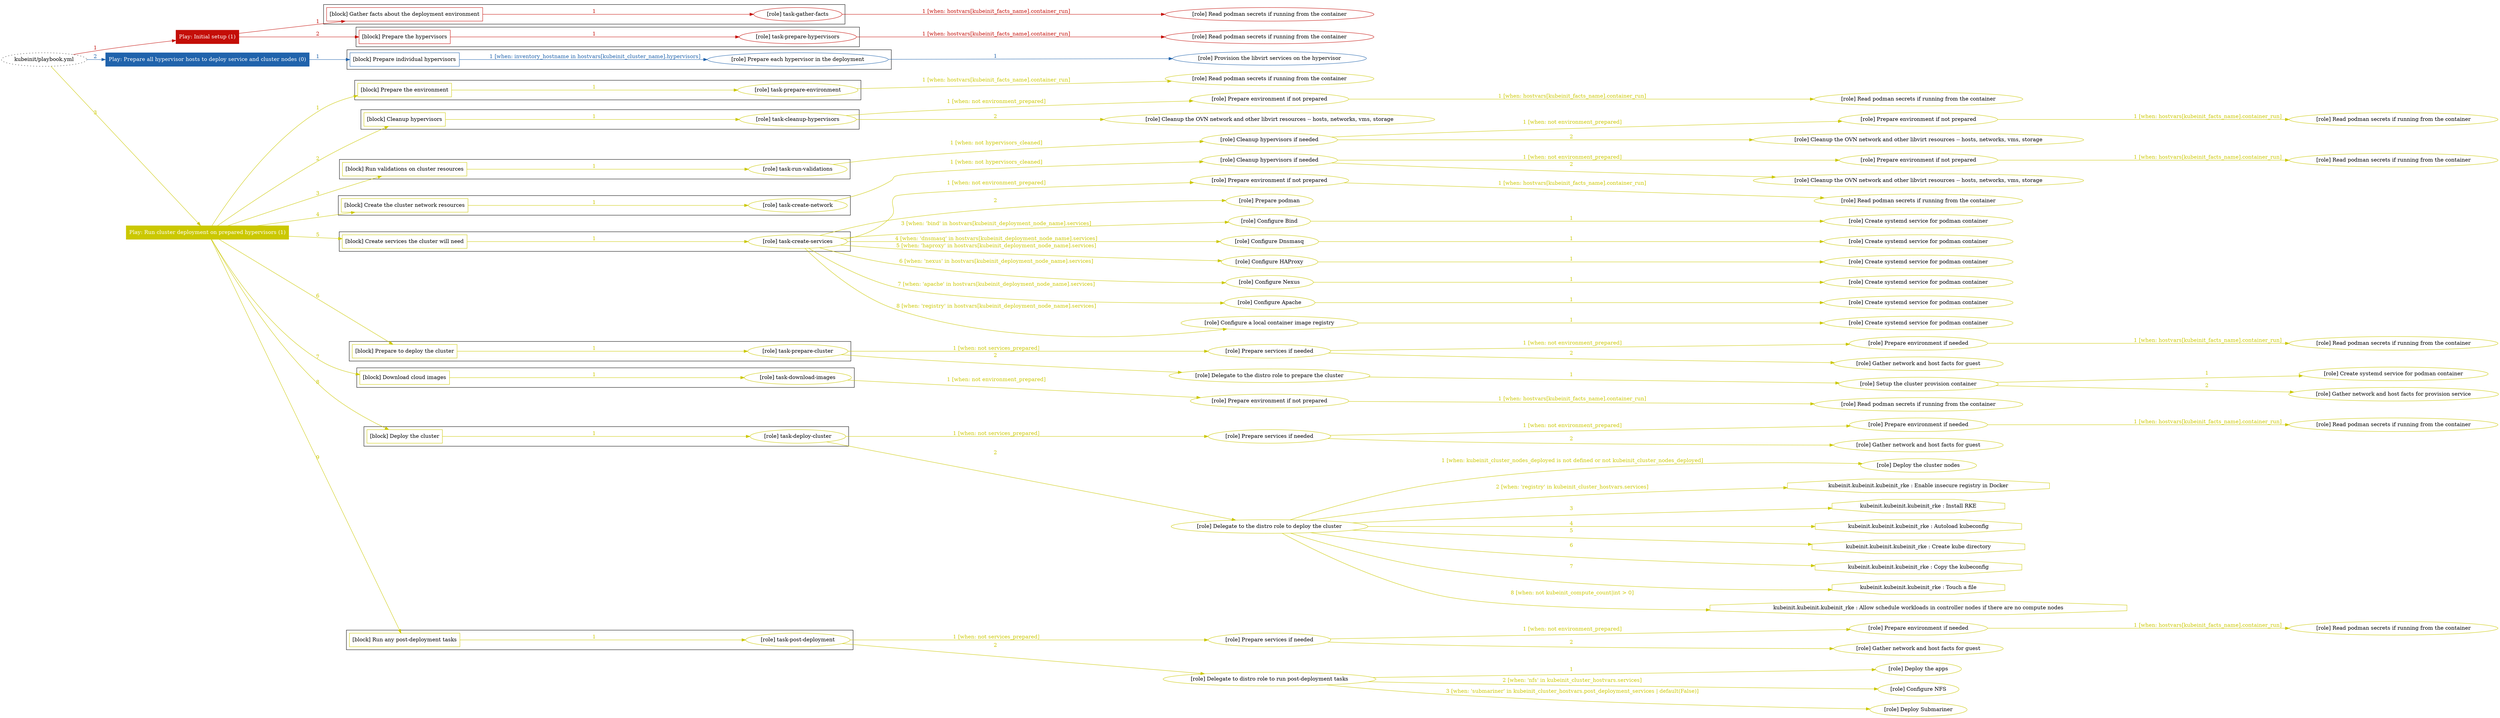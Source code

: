 digraph {
	graph [concentrate=true ordering=in rankdir=LR ratio=fill]
	edge [esep=5 sep=10]
	"kubeinit/playbook.yml" [id=root_node style=dotted]
	play_dae119d9 [label="Play: Initial setup (1)" color="#c40e08" fontcolor="#ffffff" id=play_dae119d9 shape=box style=filled tooltip=localhost]
	"kubeinit/playbook.yml" -> play_dae119d9 [label="1 " color="#c40e08" fontcolor="#c40e08" id=edge_696cf962 labeltooltip="1 " tooltip="1 "]
	subgraph "Read podman secrets if running from the container" {
		role_26080d4c [label="[role] Read podman secrets if running from the container" color="#c40e08" id=role_26080d4c tooltip="Read podman secrets if running from the container"]
	}
	subgraph "task-gather-facts" {
		role_505b031e [label="[role] task-gather-facts" color="#c40e08" id=role_505b031e tooltip="task-gather-facts"]
		role_505b031e -> role_26080d4c [label="1 [when: hostvars[kubeinit_facts_name].container_run]" color="#c40e08" fontcolor="#c40e08" id=edge_8902bbce labeltooltip="1 [when: hostvars[kubeinit_facts_name].container_run]" tooltip="1 [when: hostvars[kubeinit_facts_name].container_run]"]
	}
	subgraph "Read podman secrets if running from the container" {
		role_1ff1a501 [label="[role] Read podman secrets if running from the container" color="#c40e08" id=role_1ff1a501 tooltip="Read podman secrets if running from the container"]
	}
	subgraph "task-prepare-hypervisors" {
		role_65424e0c [label="[role] task-prepare-hypervisors" color="#c40e08" id=role_65424e0c tooltip="task-prepare-hypervisors"]
		role_65424e0c -> role_1ff1a501 [label="1 [when: hostvars[kubeinit_facts_name].container_run]" color="#c40e08" fontcolor="#c40e08" id=edge_8ff7be49 labeltooltip="1 [when: hostvars[kubeinit_facts_name].container_run]" tooltip="1 [when: hostvars[kubeinit_facts_name].container_run]"]
	}
	subgraph "Play: Initial setup (1)" {
		play_dae119d9 -> block_ff80770f [label=1 color="#c40e08" fontcolor="#c40e08" id=edge_6332f3a9 labeltooltip=1 tooltip=1]
		subgraph cluster_block_ff80770f {
			block_ff80770f [label="[block] Gather facts about the deployment environment" color="#c40e08" id=block_ff80770f labeltooltip="Gather facts about the deployment environment" shape=box tooltip="Gather facts about the deployment environment"]
			block_ff80770f -> role_505b031e [label="1 " color="#c40e08" fontcolor="#c40e08" id=edge_57e1c22e labeltooltip="1 " tooltip="1 "]
		}
		play_dae119d9 -> block_31786509 [label=2 color="#c40e08" fontcolor="#c40e08" id=edge_0cca2d61 labeltooltip=2 tooltip=2]
		subgraph cluster_block_31786509 {
			block_31786509 [label="[block] Prepare the hypervisors" color="#c40e08" id=block_31786509 labeltooltip="Prepare the hypervisors" shape=box tooltip="Prepare the hypervisors"]
			block_31786509 -> role_65424e0c [label="1 " color="#c40e08" fontcolor="#c40e08" id=edge_db8f9ed0 labeltooltip="1 " tooltip="1 "]
		}
	}
	play_9e75a329 [label="Play: Prepare all hypervisor hosts to deploy service and cluster nodes (0)" color="#2063ac" fontcolor="#ffffff" id=play_9e75a329 shape=box style=filled tooltip="Play: Prepare all hypervisor hosts to deploy service and cluster nodes (0)"]
	"kubeinit/playbook.yml" -> play_9e75a329 [label="2 " color="#2063ac" fontcolor="#2063ac" id=edge_36bab695 labeltooltip="2 " tooltip="2 "]
	subgraph "Provision the libvirt services on the hypervisor" {
		role_e38eaed2 [label="[role] Provision the libvirt services on the hypervisor" color="#2063ac" id=role_e38eaed2 tooltip="Provision the libvirt services on the hypervisor"]
	}
	subgraph "Prepare each hypervisor in the deployment" {
		role_e5b1c6e0 [label="[role] Prepare each hypervisor in the deployment" color="#2063ac" id=role_e5b1c6e0 tooltip="Prepare each hypervisor in the deployment"]
		role_e5b1c6e0 -> role_e38eaed2 [label="1 " color="#2063ac" fontcolor="#2063ac" id=edge_a227248e labeltooltip="1 " tooltip="1 "]
	}
	subgraph "Play: Prepare all hypervisor hosts to deploy service and cluster nodes (0)" {
		play_9e75a329 -> block_6f60c9c7 [label=1 color="#2063ac" fontcolor="#2063ac" id=edge_9d1b31fc labeltooltip=1 tooltip=1]
		subgraph cluster_block_6f60c9c7 {
			block_6f60c9c7 [label="[block] Prepare individual hypervisors" color="#2063ac" id=block_6f60c9c7 labeltooltip="Prepare individual hypervisors" shape=box tooltip="Prepare individual hypervisors"]
			block_6f60c9c7 -> role_e5b1c6e0 [label="1 [when: inventory_hostname in hostvars[kubeinit_cluster_name].hypervisors]" color="#2063ac" fontcolor="#2063ac" id=edge_84b2ecc2 labeltooltip="1 [when: inventory_hostname in hostvars[kubeinit_cluster_name].hypervisors]" tooltip="1 [when: inventory_hostname in hostvars[kubeinit_cluster_name].hypervisors]"]
		}
	}
	play_8da8bb5b [label="Play: Run cluster deployment on prepared hypervisors (1)" color="#cbc801" fontcolor="#ffffff" id=play_8da8bb5b shape=box style=filled tooltip=localhost]
	"kubeinit/playbook.yml" -> play_8da8bb5b [label="3 " color="#cbc801" fontcolor="#cbc801" id=edge_e62d02ac labeltooltip="3 " tooltip="3 "]
	subgraph "Read podman secrets if running from the container" {
		role_808a8fbe [label="[role] Read podman secrets if running from the container" color="#cbc801" id=role_808a8fbe tooltip="Read podman secrets if running from the container"]
	}
	subgraph "task-prepare-environment" {
		role_2e3ae6ad [label="[role] task-prepare-environment" color="#cbc801" id=role_2e3ae6ad tooltip="task-prepare-environment"]
		role_2e3ae6ad -> role_808a8fbe [label="1 [when: hostvars[kubeinit_facts_name].container_run]" color="#cbc801" fontcolor="#cbc801" id=edge_2e81a678 labeltooltip="1 [when: hostvars[kubeinit_facts_name].container_run]" tooltip="1 [when: hostvars[kubeinit_facts_name].container_run]"]
	}
	subgraph "Read podman secrets if running from the container" {
		role_42cfacec [label="[role] Read podman secrets if running from the container" color="#cbc801" id=role_42cfacec tooltip="Read podman secrets if running from the container"]
	}
	subgraph "Prepare environment if not prepared" {
		role_a0d94827 [label="[role] Prepare environment if not prepared" color="#cbc801" id=role_a0d94827 tooltip="Prepare environment if not prepared"]
		role_a0d94827 -> role_42cfacec [label="1 [when: hostvars[kubeinit_facts_name].container_run]" color="#cbc801" fontcolor="#cbc801" id=edge_f26454a8 labeltooltip="1 [when: hostvars[kubeinit_facts_name].container_run]" tooltip="1 [when: hostvars[kubeinit_facts_name].container_run]"]
	}
	subgraph "Cleanup the OVN network and other libvirt resources -- hosts, networks, vms, storage" {
		role_e70508e2 [label="[role] Cleanup the OVN network and other libvirt resources -- hosts, networks, vms, storage" color="#cbc801" id=role_e70508e2 tooltip="Cleanup the OVN network and other libvirt resources -- hosts, networks, vms, storage"]
	}
	subgraph "task-cleanup-hypervisors" {
		role_f018591b [label="[role] task-cleanup-hypervisors" color="#cbc801" id=role_f018591b tooltip="task-cleanup-hypervisors"]
		role_f018591b -> role_a0d94827 [label="1 [when: not environment_prepared]" color="#cbc801" fontcolor="#cbc801" id=edge_1df747ae labeltooltip="1 [when: not environment_prepared]" tooltip="1 [when: not environment_prepared]"]
		role_f018591b -> role_e70508e2 [label="2 " color="#cbc801" fontcolor="#cbc801" id=edge_cdd998e5 labeltooltip="2 " tooltip="2 "]
	}
	subgraph "Read podman secrets if running from the container" {
		role_5cac0a2f [label="[role] Read podman secrets if running from the container" color="#cbc801" id=role_5cac0a2f tooltip="Read podman secrets if running from the container"]
	}
	subgraph "Prepare environment if not prepared" {
		role_0d84da7a [label="[role] Prepare environment if not prepared" color="#cbc801" id=role_0d84da7a tooltip="Prepare environment if not prepared"]
		role_0d84da7a -> role_5cac0a2f [label="1 [when: hostvars[kubeinit_facts_name].container_run]" color="#cbc801" fontcolor="#cbc801" id=edge_111c6271 labeltooltip="1 [when: hostvars[kubeinit_facts_name].container_run]" tooltip="1 [when: hostvars[kubeinit_facts_name].container_run]"]
	}
	subgraph "Cleanup the OVN network and other libvirt resources -- hosts, networks, vms, storage" {
		role_2bb1afb4 [label="[role] Cleanup the OVN network and other libvirt resources -- hosts, networks, vms, storage" color="#cbc801" id=role_2bb1afb4 tooltip="Cleanup the OVN network and other libvirt resources -- hosts, networks, vms, storage"]
	}
	subgraph "Cleanup hypervisors if needed" {
		role_8c3f6181 [label="[role] Cleanup hypervisors if needed" color="#cbc801" id=role_8c3f6181 tooltip="Cleanup hypervisors if needed"]
		role_8c3f6181 -> role_0d84da7a [label="1 [when: not environment_prepared]" color="#cbc801" fontcolor="#cbc801" id=edge_7badc410 labeltooltip="1 [when: not environment_prepared]" tooltip="1 [when: not environment_prepared]"]
		role_8c3f6181 -> role_2bb1afb4 [label="2 " color="#cbc801" fontcolor="#cbc801" id=edge_68635fff labeltooltip="2 " tooltip="2 "]
	}
	subgraph "task-run-validations" {
		role_78b044f9 [label="[role] task-run-validations" color="#cbc801" id=role_78b044f9 tooltip="task-run-validations"]
		role_78b044f9 -> role_8c3f6181 [label="1 [when: not hypervisors_cleaned]" color="#cbc801" fontcolor="#cbc801" id=edge_a1570e99 labeltooltip="1 [when: not hypervisors_cleaned]" tooltip="1 [when: not hypervisors_cleaned]"]
	}
	subgraph "Read podman secrets if running from the container" {
		role_1b7146b5 [label="[role] Read podman secrets if running from the container" color="#cbc801" id=role_1b7146b5 tooltip="Read podman secrets if running from the container"]
	}
	subgraph "Prepare environment if not prepared" {
		role_e6d21b78 [label="[role] Prepare environment if not prepared" color="#cbc801" id=role_e6d21b78 tooltip="Prepare environment if not prepared"]
		role_e6d21b78 -> role_1b7146b5 [label="1 [when: hostvars[kubeinit_facts_name].container_run]" color="#cbc801" fontcolor="#cbc801" id=edge_960f4e2e labeltooltip="1 [when: hostvars[kubeinit_facts_name].container_run]" tooltip="1 [when: hostvars[kubeinit_facts_name].container_run]"]
	}
	subgraph "Cleanup the OVN network and other libvirt resources -- hosts, networks, vms, storage" {
		role_375822e8 [label="[role] Cleanup the OVN network and other libvirt resources -- hosts, networks, vms, storage" color="#cbc801" id=role_375822e8 tooltip="Cleanup the OVN network and other libvirt resources -- hosts, networks, vms, storage"]
	}
	subgraph "Cleanup hypervisors if needed" {
		role_6948dd38 [label="[role] Cleanup hypervisors if needed" color="#cbc801" id=role_6948dd38 tooltip="Cleanup hypervisors if needed"]
		role_6948dd38 -> role_e6d21b78 [label="1 [when: not environment_prepared]" color="#cbc801" fontcolor="#cbc801" id=edge_d677926f labeltooltip="1 [when: not environment_prepared]" tooltip="1 [when: not environment_prepared]"]
		role_6948dd38 -> role_375822e8 [label="2 " color="#cbc801" fontcolor="#cbc801" id=edge_782eab10 labeltooltip="2 " tooltip="2 "]
	}
	subgraph "task-create-network" {
		role_41af3703 [label="[role] task-create-network" color="#cbc801" id=role_41af3703 tooltip="task-create-network"]
		role_41af3703 -> role_6948dd38 [label="1 [when: not hypervisors_cleaned]" color="#cbc801" fontcolor="#cbc801" id=edge_405b94b0 labeltooltip="1 [when: not hypervisors_cleaned]" tooltip="1 [when: not hypervisors_cleaned]"]
	}
	subgraph "Read podman secrets if running from the container" {
		role_526f37ec [label="[role] Read podman secrets if running from the container" color="#cbc801" id=role_526f37ec tooltip="Read podman secrets if running from the container"]
	}
	subgraph "Prepare environment if not prepared" {
		role_a69689b9 [label="[role] Prepare environment if not prepared" color="#cbc801" id=role_a69689b9 tooltip="Prepare environment if not prepared"]
		role_a69689b9 -> role_526f37ec [label="1 [when: hostvars[kubeinit_facts_name].container_run]" color="#cbc801" fontcolor="#cbc801" id=edge_9114e49d labeltooltip="1 [when: hostvars[kubeinit_facts_name].container_run]" tooltip="1 [when: hostvars[kubeinit_facts_name].container_run]"]
	}
	subgraph "Prepare podman" {
		role_92b026ac [label="[role] Prepare podman" color="#cbc801" id=role_92b026ac tooltip="Prepare podman"]
	}
	subgraph "Create systemd service for podman container" {
		role_596216fd [label="[role] Create systemd service for podman container" color="#cbc801" id=role_596216fd tooltip="Create systemd service for podman container"]
	}
	subgraph "Configure Bind" {
		role_1baa8aa1 [label="[role] Configure Bind" color="#cbc801" id=role_1baa8aa1 tooltip="Configure Bind"]
		role_1baa8aa1 -> role_596216fd [label="1 " color="#cbc801" fontcolor="#cbc801" id=edge_ecd3e57c labeltooltip="1 " tooltip="1 "]
	}
	subgraph "Create systemd service for podman container" {
		role_3293abba [label="[role] Create systemd service for podman container" color="#cbc801" id=role_3293abba tooltip="Create systemd service for podman container"]
	}
	subgraph "Configure Dnsmasq" {
		role_792f8266 [label="[role] Configure Dnsmasq" color="#cbc801" id=role_792f8266 tooltip="Configure Dnsmasq"]
		role_792f8266 -> role_3293abba [label="1 " color="#cbc801" fontcolor="#cbc801" id=edge_b9323e0c labeltooltip="1 " tooltip="1 "]
	}
	subgraph "Create systemd service for podman container" {
		role_7286c995 [label="[role] Create systemd service for podman container" color="#cbc801" id=role_7286c995 tooltip="Create systemd service for podman container"]
	}
	subgraph "Configure HAProxy" {
		role_7a58da7e [label="[role] Configure HAProxy" color="#cbc801" id=role_7a58da7e tooltip="Configure HAProxy"]
		role_7a58da7e -> role_7286c995 [label="1 " color="#cbc801" fontcolor="#cbc801" id=edge_95436e99 labeltooltip="1 " tooltip="1 "]
	}
	subgraph "Create systemd service for podman container" {
		role_89c6a109 [label="[role] Create systemd service for podman container" color="#cbc801" id=role_89c6a109 tooltip="Create systemd service for podman container"]
	}
	subgraph "Configure Nexus" {
		role_cb66f1d6 [label="[role] Configure Nexus" color="#cbc801" id=role_cb66f1d6 tooltip="Configure Nexus"]
		role_cb66f1d6 -> role_89c6a109 [label="1 " color="#cbc801" fontcolor="#cbc801" id=edge_dfa5cb2a labeltooltip="1 " tooltip="1 "]
	}
	subgraph "Create systemd service for podman container" {
		role_f008d1c8 [label="[role] Create systemd service for podman container" color="#cbc801" id=role_f008d1c8 tooltip="Create systemd service for podman container"]
	}
	subgraph "Configure Apache" {
		role_f7c2fa35 [label="[role] Configure Apache" color="#cbc801" id=role_f7c2fa35 tooltip="Configure Apache"]
		role_f7c2fa35 -> role_f008d1c8 [label="1 " color="#cbc801" fontcolor="#cbc801" id=edge_934b0607 labeltooltip="1 " tooltip="1 "]
	}
	subgraph "Create systemd service for podman container" {
		role_9cc3429c [label="[role] Create systemd service for podman container" color="#cbc801" id=role_9cc3429c tooltip="Create systemd service for podman container"]
	}
	subgraph "Configure a local container image registry" {
		role_966fbdab [label="[role] Configure a local container image registry" color="#cbc801" id=role_966fbdab tooltip="Configure a local container image registry"]
		role_966fbdab -> role_9cc3429c [label="1 " color="#cbc801" fontcolor="#cbc801" id=edge_179bcd79 labeltooltip="1 " tooltip="1 "]
	}
	subgraph "task-create-services" {
		role_c905479a [label="[role] task-create-services" color="#cbc801" id=role_c905479a tooltip="task-create-services"]
		role_c905479a -> role_a69689b9 [label="1 [when: not environment_prepared]" color="#cbc801" fontcolor="#cbc801" id=edge_f2104cfc labeltooltip="1 [when: not environment_prepared]" tooltip="1 [when: not environment_prepared]"]
		role_c905479a -> role_92b026ac [label="2 " color="#cbc801" fontcolor="#cbc801" id=edge_bb8ad1c8 labeltooltip="2 " tooltip="2 "]
		role_c905479a -> role_1baa8aa1 [label="3 [when: 'bind' in hostvars[kubeinit_deployment_node_name].services]" color="#cbc801" fontcolor="#cbc801" id=edge_14209ead labeltooltip="3 [when: 'bind' in hostvars[kubeinit_deployment_node_name].services]" tooltip="3 [when: 'bind' in hostvars[kubeinit_deployment_node_name].services]"]
		role_c905479a -> role_792f8266 [label="4 [when: 'dnsmasq' in hostvars[kubeinit_deployment_node_name].services]" color="#cbc801" fontcolor="#cbc801" id=edge_44d74619 labeltooltip="4 [when: 'dnsmasq' in hostvars[kubeinit_deployment_node_name].services]" tooltip="4 [when: 'dnsmasq' in hostvars[kubeinit_deployment_node_name].services]"]
		role_c905479a -> role_7a58da7e [label="5 [when: 'haproxy' in hostvars[kubeinit_deployment_node_name].services]" color="#cbc801" fontcolor="#cbc801" id=edge_682195ce labeltooltip="5 [when: 'haproxy' in hostvars[kubeinit_deployment_node_name].services]" tooltip="5 [when: 'haproxy' in hostvars[kubeinit_deployment_node_name].services]"]
		role_c905479a -> role_cb66f1d6 [label="6 [when: 'nexus' in hostvars[kubeinit_deployment_node_name].services]" color="#cbc801" fontcolor="#cbc801" id=edge_eb6c4cc0 labeltooltip="6 [when: 'nexus' in hostvars[kubeinit_deployment_node_name].services]" tooltip="6 [when: 'nexus' in hostvars[kubeinit_deployment_node_name].services]"]
		role_c905479a -> role_f7c2fa35 [label="7 [when: 'apache' in hostvars[kubeinit_deployment_node_name].services]" color="#cbc801" fontcolor="#cbc801" id=edge_cadc7f94 labeltooltip="7 [when: 'apache' in hostvars[kubeinit_deployment_node_name].services]" tooltip="7 [when: 'apache' in hostvars[kubeinit_deployment_node_name].services]"]
		role_c905479a -> role_966fbdab [label="8 [when: 'registry' in hostvars[kubeinit_deployment_node_name].services]" color="#cbc801" fontcolor="#cbc801" id=edge_924b78e4 labeltooltip="8 [when: 'registry' in hostvars[kubeinit_deployment_node_name].services]" tooltip="8 [when: 'registry' in hostvars[kubeinit_deployment_node_name].services]"]
	}
	subgraph "Read podman secrets if running from the container" {
		role_fbfa3aba [label="[role] Read podman secrets if running from the container" color="#cbc801" id=role_fbfa3aba tooltip="Read podman secrets if running from the container"]
	}
	subgraph "Prepare environment if needed" {
		role_047dbdd2 [label="[role] Prepare environment if needed" color="#cbc801" id=role_047dbdd2 tooltip="Prepare environment if needed"]
		role_047dbdd2 -> role_fbfa3aba [label="1 [when: hostvars[kubeinit_facts_name].container_run]" color="#cbc801" fontcolor="#cbc801" id=edge_0feab14a labeltooltip="1 [when: hostvars[kubeinit_facts_name].container_run]" tooltip="1 [when: hostvars[kubeinit_facts_name].container_run]"]
	}
	subgraph "Gather network and host facts for guest" {
		role_ceeba6fb [label="[role] Gather network and host facts for guest" color="#cbc801" id=role_ceeba6fb tooltip="Gather network and host facts for guest"]
	}
	subgraph "Prepare services if needed" {
		role_34e2b5c2 [label="[role] Prepare services if needed" color="#cbc801" id=role_34e2b5c2 tooltip="Prepare services if needed"]
		role_34e2b5c2 -> role_047dbdd2 [label="1 [when: not environment_prepared]" color="#cbc801" fontcolor="#cbc801" id=edge_3449290c labeltooltip="1 [when: not environment_prepared]" tooltip="1 [when: not environment_prepared]"]
		role_34e2b5c2 -> role_ceeba6fb [label="2 " color="#cbc801" fontcolor="#cbc801" id=edge_45bed672 labeltooltip="2 " tooltip="2 "]
	}
	subgraph "Create systemd service for podman container" {
		role_f1c88576 [label="[role] Create systemd service for podman container" color="#cbc801" id=role_f1c88576 tooltip="Create systemd service for podman container"]
	}
	subgraph "Gather network and host facts for provision service" {
		role_0449dc43 [label="[role] Gather network and host facts for provision service" color="#cbc801" id=role_0449dc43 tooltip="Gather network and host facts for provision service"]
	}
	subgraph "Setup the cluster provision container" {
		role_c3ed144b [label="[role] Setup the cluster provision container" color="#cbc801" id=role_c3ed144b tooltip="Setup the cluster provision container"]
		role_c3ed144b -> role_f1c88576 [label="1 " color="#cbc801" fontcolor="#cbc801" id=edge_7054ed06 labeltooltip="1 " tooltip="1 "]
		role_c3ed144b -> role_0449dc43 [label="2 " color="#cbc801" fontcolor="#cbc801" id=edge_81b36fdb labeltooltip="2 " tooltip="2 "]
	}
	subgraph "Delegate to the distro role to prepare the cluster" {
		role_1dd13f18 [label="[role] Delegate to the distro role to prepare the cluster" color="#cbc801" id=role_1dd13f18 tooltip="Delegate to the distro role to prepare the cluster"]
		role_1dd13f18 -> role_c3ed144b [label="1 " color="#cbc801" fontcolor="#cbc801" id=edge_57ca3b21 labeltooltip="1 " tooltip="1 "]
	}
	subgraph "task-prepare-cluster" {
		role_2e7d9334 [label="[role] task-prepare-cluster" color="#cbc801" id=role_2e7d9334 tooltip="task-prepare-cluster"]
		role_2e7d9334 -> role_34e2b5c2 [label="1 [when: not services_prepared]" color="#cbc801" fontcolor="#cbc801" id=edge_8a77c0f4 labeltooltip="1 [when: not services_prepared]" tooltip="1 [when: not services_prepared]"]
		role_2e7d9334 -> role_1dd13f18 [label="2 " color="#cbc801" fontcolor="#cbc801" id=edge_668a8717 labeltooltip="2 " tooltip="2 "]
	}
	subgraph "Read podman secrets if running from the container" {
		role_3a50a23a [label="[role] Read podman secrets if running from the container" color="#cbc801" id=role_3a50a23a tooltip="Read podman secrets if running from the container"]
	}
	subgraph "Prepare environment if not prepared" {
		role_cc6536de [label="[role] Prepare environment if not prepared" color="#cbc801" id=role_cc6536de tooltip="Prepare environment if not prepared"]
		role_cc6536de -> role_3a50a23a [label="1 [when: hostvars[kubeinit_facts_name].container_run]" color="#cbc801" fontcolor="#cbc801" id=edge_7c690a7e labeltooltip="1 [when: hostvars[kubeinit_facts_name].container_run]" tooltip="1 [when: hostvars[kubeinit_facts_name].container_run]"]
	}
	subgraph "task-download-images" {
		role_ba77208e [label="[role] task-download-images" color="#cbc801" id=role_ba77208e tooltip="task-download-images"]
		role_ba77208e -> role_cc6536de [label="1 [when: not environment_prepared]" color="#cbc801" fontcolor="#cbc801" id=edge_1f22bf28 labeltooltip="1 [when: not environment_prepared]" tooltip="1 [when: not environment_prepared]"]
	}
	subgraph "Read podman secrets if running from the container" {
		role_319b957b [label="[role] Read podman secrets if running from the container" color="#cbc801" id=role_319b957b tooltip="Read podman secrets if running from the container"]
	}
	subgraph "Prepare environment if needed" {
		role_473e1a79 [label="[role] Prepare environment if needed" color="#cbc801" id=role_473e1a79 tooltip="Prepare environment if needed"]
		role_473e1a79 -> role_319b957b [label="1 [when: hostvars[kubeinit_facts_name].container_run]" color="#cbc801" fontcolor="#cbc801" id=edge_d816140f labeltooltip="1 [when: hostvars[kubeinit_facts_name].container_run]" tooltip="1 [when: hostvars[kubeinit_facts_name].container_run]"]
	}
	subgraph "Gather network and host facts for guest" {
		role_d5bdbf84 [label="[role] Gather network and host facts for guest" color="#cbc801" id=role_d5bdbf84 tooltip="Gather network and host facts for guest"]
	}
	subgraph "Prepare services if needed" {
		role_91bbadbf [label="[role] Prepare services if needed" color="#cbc801" id=role_91bbadbf tooltip="Prepare services if needed"]
		role_91bbadbf -> role_473e1a79 [label="1 [when: not environment_prepared]" color="#cbc801" fontcolor="#cbc801" id=edge_7d221b8c labeltooltip="1 [when: not environment_prepared]" tooltip="1 [when: not environment_prepared]"]
		role_91bbadbf -> role_d5bdbf84 [label="2 " color="#cbc801" fontcolor="#cbc801" id=edge_a052ab55 labeltooltip="2 " tooltip="2 "]
	}
	subgraph "Deploy the cluster nodes" {
		role_7e3b6c2e [label="[role] Deploy the cluster nodes" color="#cbc801" id=role_7e3b6c2e tooltip="Deploy the cluster nodes"]
	}
	subgraph "Delegate to the distro role to deploy the cluster" {
		role_bf58846a [label="[role] Delegate to the distro role to deploy the cluster" color="#cbc801" id=role_bf58846a tooltip="Delegate to the distro role to deploy the cluster"]
		role_bf58846a -> role_7e3b6c2e [label="1 [when: kubeinit_cluster_nodes_deployed is not defined or not kubeinit_cluster_nodes_deployed]" color="#cbc801" fontcolor="#cbc801" id=edge_92222246 labeltooltip="1 [when: kubeinit_cluster_nodes_deployed is not defined or not kubeinit_cluster_nodes_deployed]" tooltip="1 [when: kubeinit_cluster_nodes_deployed is not defined or not kubeinit_cluster_nodes_deployed]"]
		task_93a5cd5c [label="kubeinit.kubeinit.kubeinit_rke : Enable insecure registry in Docker" color="#cbc801" id=task_93a5cd5c shape=octagon tooltip="kubeinit.kubeinit.kubeinit_rke : Enable insecure registry in Docker"]
		role_bf58846a -> task_93a5cd5c [label="2 [when: 'registry' in kubeinit_cluster_hostvars.services]" color="#cbc801" fontcolor="#cbc801" id=edge_3603ba7c labeltooltip="2 [when: 'registry' in kubeinit_cluster_hostvars.services]" tooltip="2 [when: 'registry' in kubeinit_cluster_hostvars.services]"]
		task_a076e7b2 [label="kubeinit.kubeinit.kubeinit_rke : Install RKE" color="#cbc801" id=task_a076e7b2 shape=octagon tooltip="kubeinit.kubeinit.kubeinit_rke : Install RKE"]
		role_bf58846a -> task_a076e7b2 [label="3 " color="#cbc801" fontcolor="#cbc801" id=edge_8c7cebc2 labeltooltip="3 " tooltip="3 "]
		task_3509a8f7 [label="kubeinit.kubeinit.kubeinit_rke : Autoload kubeconfig" color="#cbc801" id=task_3509a8f7 shape=octagon tooltip="kubeinit.kubeinit.kubeinit_rke : Autoload kubeconfig"]
		role_bf58846a -> task_3509a8f7 [label="4 " color="#cbc801" fontcolor="#cbc801" id=edge_520f481e labeltooltip="4 " tooltip="4 "]
		task_b9096257 [label="kubeinit.kubeinit.kubeinit_rke : Create kube directory" color="#cbc801" id=task_b9096257 shape=octagon tooltip="kubeinit.kubeinit.kubeinit_rke : Create kube directory"]
		role_bf58846a -> task_b9096257 [label="5 " color="#cbc801" fontcolor="#cbc801" id=edge_ecebea4f labeltooltip="5 " tooltip="5 "]
		task_4c812e07 [label="kubeinit.kubeinit.kubeinit_rke : Copy the kubeconfig" color="#cbc801" id=task_4c812e07 shape=octagon tooltip="kubeinit.kubeinit.kubeinit_rke : Copy the kubeconfig"]
		role_bf58846a -> task_4c812e07 [label="6 " color="#cbc801" fontcolor="#cbc801" id=edge_39fa1ac9 labeltooltip="6 " tooltip="6 "]
		task_5cd19c56 [label="kubeinit.kubeinit.kubeinit_rke : Touch a file" color="#cbc801" id=task_5cd19c56 shape=octagon tooltip="kubeinit.kubeinit.kubeinit_rke : Touch a file"]
		role_bf58846a -> task_5cd19c56 [label="7 " color="#cbc801" fontcolor="#cbc801" id=edge_e36c2110 labeltooltip="7 " tooltip="7 "]
		task_05fa67d7 [label="kubeinit.kubeinit.kubeinit_rke : Allow schedule workloads in controller nodes if there are no compute nodes" color="#cbc801" id=task_05fa67d7 shape=octagon tooltip="kubeinit.kubeinit.kubeinit_rke : Allow schedule workloads in controller nodes if there are no compute nodes"]
		role_bf58846a -> task_05fa67d7 [label="8 [when: not kubeinit_compute_count|int > 0]" color="#cbc801" fontcolor="#cbc801" id=edge_c823261c labeltooltip="8 [when: not kubeinit_compute_count|int > 0]" tooltip="8 [when: not kubeinit_compute_count|int > 0]"]
	}
	subgraph "task-deploy-cluster" {
		role_b3009e92 [label="[role] task-deploy-cluster" color="#cbc801" id=role_b3009e92 tooltip="task-deploy-cluster"]
		role_b3009e92 -> role_91bbadbf [label="1 [when: not services_prepared]" color="#cbc801" fontcolor="#cbc801" id=edge_81c7a6e5 labeltooltip="1 [when: not services_prepared]" tooltip="1 [when: not services_prepared]"]
		role_b3009e92 -> role_bf58846a [label="2 " color="#cbc801" fontcolor="#cbc801" id=edge_6036b94a labeltooltip="2 " tooltip="2 "]
	}
	subgraph "Read podman secrets if running from the container" {
		role_91382e7c [label="[role] Read podman secrets if running from the container" color="#cbc801" id=role_91382e7c tooltip="Read podman secrets if running from the container"]
	}
	subgraph "Prepare environment if needed" {
		role_45095446 [label="[role] Prepare environment if needed" color="#cbc801" id=role_45095446 tooltip="Prepare environment if needed"]
		role_45095446 -> role_91382e7c [label="1 [when: hostvars[kubeinit_facts_name].container_run]" color="#cbc801" fontcolor="#cbc801" id=edge_117846ce labeltooltip="1 [when: hostvars[kubeinit_facts_name].container_run]" tooltip="1 [when: hostvars[kubeinit_facts_name].container_run]"]
	}
	subgraph "Gather network and host facts for guest" {
		role_91b89381 [label="[role] Gather network and host facts for guest" color="#cbc801" id=role_91b89381 tooltip="Gather network and host facts for guest"]
	}
	subgraph "Prepare services if needed" {
		role_df7f343d [label="[role] Prepare services if needed" color="#cbc801" id=role_df7f343d tooltip="Prepare services if needed"]
		role_df7f343d -> role_45095446 [label="1 [when: not environment_prepared]" color="#cbc801" fontcolor="#cbc801" id=edge_b74c04b6 labeltooltip="1 [when: not environment_prepared]" tooltip="1 [when: not environment_prepared]"]
		role_df7f343d -> role_91b89381 [label="2 " color="#cbc801" fontcolor="#cbc801" id=edge_f6b62fc6 labeltooltip="2 " tooltip="2 "]
	}
	subgraph "Deploy the apps" {
		role_2f8131d4 [label="[role] Deploy the apps" color="#cbc801" id=role_2f8131d4 tooltip="Deploy the apps"]
	}
	subgraph "Configure NFS" {
		role_46607408 [label="[role] Configure NFS" color="#cbc801" id=role_46607408 tooltip="Configure NFS"]
	}
	subgraph "Deploy Submariner" {
		role_bae0e5ce [label="[role] Deploy Submariner" color="#cbc801" id=role_bae0e5ce tooltip="Deploy Submariner"]
	}
	subgraph "Delegate to distro role to run post-deployment tasks" {
		role_8ce7726c [label="[role] Delegate to distro role to run post-deployment tasks" color="#cbc801" id=role_8ce7726c tooltip="Delegate to distro role to run post-deployment tasks"]
		role_8ce7726c -> role_2f8131d4 [label="1 " color="#cbc801" fontcolor="#cbc801" id=edge_cd599e6d labeltooltip="1 " tooltip="1 "]
		role_8ce7726c -> role_46607408 [label="2 [when: 'nfs' in kubeinit_cluster_hostvars.services]" color="#cbc801" fontcolor="#cbc801" id=edge_684b8ca5 labeltooltip="2 [when: 'nfs' in kubeinit_cluster_hostvars.services]" tooltip="2 [when: 'nfs' in kubeinit_cluster_hostvars.services]"]
		role_8ce7726c -> role_bae0e5ce [label="3 [when: 'submariner' in kubeinit_cluster_hostvars.post_deployment_services | default(False)]" color="#cbc801" fontcolor="#cbc801" id=edge_7be0edc6 labeltooltip="3 [when: 'submariner' in kubeinit_cluster_hostvars.post_deployment_services | default(False)]" tooltip="3 [when: 'submariner' in kubeinit_cluster_hostvars.post_deployment_services | default(False)]"]
	}
	subgraph "task-post-deployment" {
		role_c592d87a [label="[role] task-post-deployment" color="#cbc801" id=role_c592d87a tooltip="task-post-deployment"]
		role_c592d87a -> role_df7f343d [label="1 [when: not services_prepared]" color="#cbc801" fontcolor="#cbc801" id=edge_093b0111 labeltooltip="1 [when: not services_prepared]" tooltip="1 [when: not services_prepared]"]
		role_c592d87a -> role_8ce7726c [label="2 " color="#cbc801" fontcolor="#cbc801" id=edge_635f6ef3 labeltooltip="2 " tooltip="2 "]
	}
	subgraph "Play: Run cluster deployment on prepared hypervisors (1)" {
		play_8da8bb5b -> block_8c180961 [label=1 color="#cbc801" fontcolor="#cbc801" id=edge_a95d5a78 labeltooltip=1 tooltip=1]
		subgraph cluster_block_8c180961 {
			block_8c180961 [label="[block] Prepare the environment" color="#cbc801" id=block_8c180961 labeltooltip="Prepare the environment" shape=box tooltip="Prepare the environment"]
			block_8c180961 -> role_2e3ae6ad [label="1 " color="#cbc801" fontcolor="#cbc801" id=edge_08cec434 labeltooltip="1 " tooltip="1 "]
		}
		play_8da8bb5b -> block_4cef73a2 [label=2 color="#cbc801" fontcolor="#cbc801" id=edge_cbf35566 labeltooltip=2 tooltip=2]
		subgraph cluster_block_4cef73a2 {
			block_4cef73a2 [label="[block] Cleanup hypervisors" color="#cbc801" id=block_4cef73a2 labeltooltip="Cleanup hypervisors" shape=box tooltip="Cleanup hypervisors"]
			block_4cef73a2 -> role_f018591b [label="1 " color="#cbc801" fontcolor="#cbc801" id=edge_6217aaf7 labeltooltip="1 " tooltip="1 "]
		}
		play_8da8bb5b -> block_21e13e92 [label=3 color="#cbc801" fontcolor="#cbc801" id=edge_d857a66c labeltooltip=3 tooltip=3]
		subgraph cluster_block_21e13e92 {
			block_21e13e92 [label="[block] Run validations on cluster resources" color="#cbc801" id=block_21e13e92 labeltooltip="Run validations on cluster resources" shape=box tooltip="Run validations on cluster resources"]
			block_21e13e92 -> role_78b044f9 [label="1 " color="#cbc801" fontcolor="#cbc801" id=edge_b8b56451 labeltooltip="1 " tooltip="1 "]
		}
		play_8da8bb5b -> block_1d6ab4d7 [label=4 color="#cbc801" fontcolor="#cbc801" id=edge_f92b1db0 labeltooltip=4 tooltip=4]
		subgraph cluster_block_1d6ab4d7 {
			block_1d6ab4d7 [label="[block] Create the cluster network resources" color="#cbc801" id=block_1d6ab4d7 labeltooltip="Create the cluster network resources" shape=box tooltip="Create the cluster network resources"]
			block_1d6ab4d7 -> role_41af3703 [label="1 " color="#cbc801" fontcolor="#cbc801" id=edge_046214ec labeltooltip="1 " tooltip="1 "]
		}
		play_8da8bb5b -> block_2d01b505 [label=5 color="#cbc801" fontcolor="#cbc801" id=edge_b064b333 labeltooltip=5 tooltip=5]
		subgraph cluster_block_2d01b505 {
			block_2d01b505 [label="[block] Create services the cluster will need" color="#cbc801" id=block_2d01b505 labeltooltip="Create services the cluster will need" shape=box tooltip="Create services the cluster will need"]
			block_2d01b505 -> role_c905479a [label="1 " color="#cbc801" fontcolor="#cbc801" id=edge_ffa550c7 labeltooltip="1 " tooltip="1 "]
		}
		play_8da8bb5b -> block_c4648b51 [label=6 color="#cbc801" fontcolor="#cbc801" id=edge_27b0f520 labeltooltip=6 tooltip=6]
		subgraph cluster_block_c4648b51 {
			block_c4648b51 [label="[block] Prepare to deploy the cluster" color="#cbc801" id=block_c4648b51 labeltooltip="Prepare to deploy the cluster" shape=box tooltip="Prepare to deploy the cluster"]
			block_c4648b51 -> role_2e7d9334 [label="1 " color="#cbc801" fontcolor="#cbc801" id=edge_b2b20386 labeltooltip="1 " tooltip="1 "]
		}
		play_8da8bb5b -> block_4a088575 [label=7 color="#cbc801" fontcolor="#cbc801" id=edge_2b3668b0 labeltooltip=7 tooltip=7]
		subgraph cluster_block_4a088575 {
			block_4a088575 [label="[block] Download cloud images" color="#cbc801" id=block_4a088575 labeltooltip="Download cloud images" shape=box tooltip="Download cloud images"]
			block_4a088575 -> role_ba77208e [label="1 " color="#cbc801" fontcolor="#cbc801" id=edge_1a0fd67d labeltooltip="1 " tooltip="1 "]
		}
		play_8da8bb5b -> block_28353b17 [label=8 color="#cbc801" fontcolor="#cbc801" id=edge_8b6f7e65 labeltooltip=8 tooltip=8]
		subgraph cluster_block_28353b17 {
			block_28353b17 [label="[block] Deploy the cluster" color="#cbc801" id=block_28353b17 labeltooltip="Deploy the cluster" shape=box tooltip="Deploy the cluster"]
			block_28353b17 -> role_b3009e92 [label="1 " color="#cbc801" fontcolor="#cbc801" id=edge_5f06211d labeltooltip="1 " tooltip="1 "]
		}
		play_8da8bb5b -> block_6d3db287 [label=9 color="#cbc801" fontcolor="#cbc801" id=edge_808de814 labeltooltip=9 tooltip=9]
		subgraph cluster_block_6d3db287 {
			block_6d3db287 [label="[block] Run any post-deployment tasks" color="#cbc801" id=block_6d3db287 labeltooltip="Run any post-deployment tasks" shape=box tooltip="Run any post-deployment tasks"]
			block_6d3db287 -> role_c592d87a [label="1 " color="#cbc801" fontcolor="#cbc801" id=edge_d67aacf5 labeltooltip="1 " tooltip="1 "]
		}
	}
}
